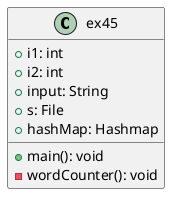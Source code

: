 @startuml

class ex45 {

+ i1: int
+ i2: int
+ input: String
+ s: File
+ hashMap: Hashmap


+ main(): void
- wordCounter(): void

}

@enduml